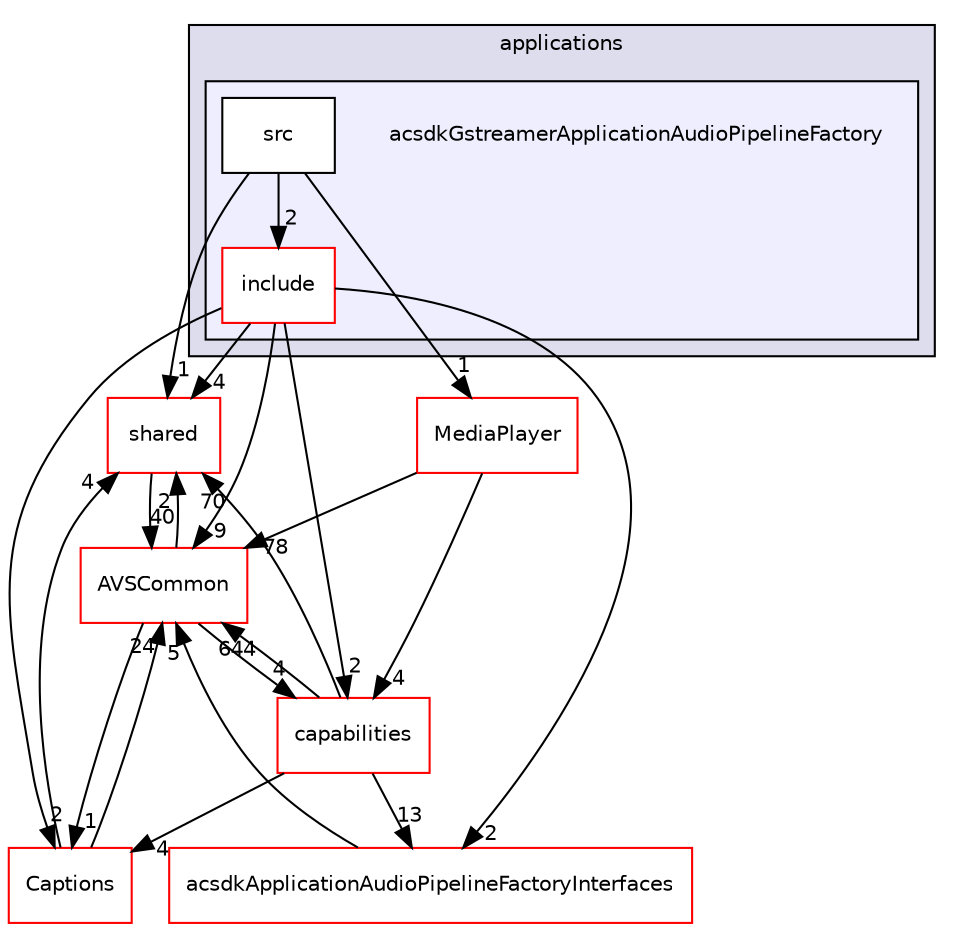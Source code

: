 digraph "/workplace/avs-device-sdk/applications/acsdkGstreamerApplicationAudioPipelineFactory" {
  compound=true
  node [ fontsize="10", fontname="Helvetica"];
  edge [ labelfontsize="10", labelfontname="Helvetica"];
  subgraph clusterdir_a6e4fee11f07c3b70486e88fe92cbbdc {
    graph [ bgcolor="#ddddee", pencolor="black", label="applications" fontname="Helvetica", fontsize="10", URL="dir_a6e4fee11f07c3b70486e88fe92cbbdc.html"]
  subgraph clusterdir_c1b37f1635fc8a7f15912cfd50e93f5b {
    graph [ bgcolor="#eeeeff", pencolor="black", label="" URL="dir_c1b37f1635fc8a7f15912cfd50e93f5b.html"];
    dir_c1b37f1635fc8a7f15912cfd50e93f5b [shape=plaintext label="acsdkGstreamerApplicationAudioPipelineFactory"];
    dir_d2baf2fec365b8c95ab1fad241b8e25c [shape=box label="include" color="red" fillcolor="white" style="filled" URL="dir_d2baf2fec365b8c95ab1fad241b8e25c.html"];
    dir_0f77b54ef3235fa8e8934b65263c6431 [shape=box label="src" color="black" fillcolor="white" style="filled" URL="dir_0f77b54ef3235fa8e8934b65263c6431.html"];
  }
  }
  dir_9982052f7ce695d12571567315b2fafa [shape=box label="shared" fillcolor="white" style="filled" color="red" URL="dir_9982052f7ce695d12571567315b2fafa.html"];
  dir_5f7911d5aff7f3db61b81ea8d608701d [shape=box label="acsdkApplicationAudioPipelineFactoryInterfaces" fillcolor="white" style="filled" color="red" URL="dir_5f7911d5aff7f3db61b81ea8d608701d.html"];
  dir_de0e77330fd0ab33359e90b501923c8e [shape=box label="Captions" fillcolor="white" style="filled" color="red" URL="dir_de0e77330fd0ab33359e90b501923c8e.html"];
  dir_9d34932954f3d83257e5e12e3f421a72 [shape=box label="MediaPlayer" fillcolor="white" style="filled" color="red" URL="dir_9d34932954f3d83257e5e12e3f421a72.html"];
  dir_13e65effb2bde530b17b3d5eefcd0266 [shape=box label="AVSCommon" fillcolor="white" style="filled" color="red" URL="dir_13e65effb2bde530b17b3d5eefcd0266.html"];
  dir_55f1e16e469d547c636a522dac21b8a1 [shape=box label="capabilities" fillcolor="white" style="filled" color="red" URL="dir_55f1e16e469d547c636a522dac21b8a1.html"];
  dir_9982052f7ce695d12571567315b2fafa->dir_13e65effb2bde530b17b3d5eefcd0266 [headlabel="40", labeldistance=1.5 headhref="dir_000116_000017.html"];
  dir_d2baf2fec365b8c95ab1fad241b8e25c->dir_9982052f7ce695d12571567315b2fafa [headlabel="4", labeldistance=1.5 headhref="dir_000036_000116.html"];
  dir_d2baf2fec365b8c95ab1fad241b8e25c->dir_5f7911d5aff7f3db61b81ea8d608701d [headlabel="2", labeldistance=1.5 headhref="dir_000036_000041.html"];
  dir_d2baf2fec365b8c95ab1fad241b8e25c->dir_de0e77330fd0ab33359e90b501923c8e [headlabel="2", labeldistance=1.5 headhref="dir_000036_000502.html"];
  dir_d2baf2fec365b8c95ab1fad241b8e25c->dir_13e65effb2bde530b17b3d5eefcd0266 [headlabel="9", labeldistance=1.5 headhref="dir_000036_000017.html"];
  dir_d2baf2fec365b8c95ab1fad241b8e25c->dir_55f1e16e469d547c636a522dac21b8a1 [headlabel="2", labeldistance=1.5 headhref="dir_000036_000163.html"];
  dir_5f7911d5aff7f3db61b81ea8d608701d->dir_13e65effb2bde530b17b3d5eefcd0266 [headlabel="5", labeldistance=1.5 headhref="dir_000041_000017.html"];
  dir_de0e77330fd0ab33359e90b501923c8e->dir_9982052f7ce695d12571567315b2fafa [headlabel="4", labeldistance=1.5 headhref="dir_000502_000116.html"];
  dir_de0e77330fd0ab33359e90b501923c8e->dir_13e65effb2bde530b17b3d5eefcd0266 [headlabel="24", labeldistance=1.5 headhref="dir_000502_000017.html"];
  dir_0f77b54ef3235fa8e8934b65263c6431->dir_9982052f7ce695d12571567315b2fafa [headlabel="1", labeldistance=1.5 headhref="dir_000040_000116.html"];
  dir_0f77b54ef3235fa8e8934b65263c6431->dir_d2baf2fec365b8c95ab1fad241b8e25c [headlabel="2", labeldistance=1.5 headhref="dir_000040_000036.html"];
  dir_0f77b54ef3235fa8e8934b65263c6431->dir_9d34932954f3d83257e5e12e3f421a72 [headlabel="1", labeldistance=1.5 headhref="dir_000040_000660.html"];
  dir_9d34932954f3d83257e5e12e3f421a72->dir_13e65effb2bde530b17b3d5eefcd0266 [headlabel="78", labeldistance=1.5 headhref="dir_000660_000017.html"];
  dir_9d34932954f3d83257e5e12e3f421a72->dir_55f1e16e469d547c636a522dac21b8a1 [headlabel="4", labeldistance=1.5 headhref="dir_000660_000163.html"];
  dir_13e65effb2bde530b17b3d5eefcd0266->dir_9982052f7ce695d12571567315b2fafa [headlabel="2", labeldistance=1.5 headhref="dir_000017_000116.html"];
  dir_13e65effb2bde530b17b3d5eefcd0266->dir_de0e77330fd0ab33359e90b501923c8e [headlabel="1", labeldistance=1.5 headhref="dir_000017_000502.html"];
  dir_13e65effb2bde530b17b3d5eefcd0266->dir_55f1e16e469d547c636a522dac21b8a1 [headlabel="4", labeldistance=1.5 headhref="dir_000017_000163.html"];
  dir_55f1e16e469d547c636a522dac21b8a1->dir_9982052f7ce695d12571567315b2fafa [headlabel="70", labeldistance=1.5 headhref="dir_000163_000116.html"];
  dir_55f1e16e469d547c636a522dac21b8a1->dir_5f7911d5aff7f3db61b81ea8d608701d [headlabel="13", labeldistance=1.5 headhref="dir_000163_000041.html"];
  dir_55f1e16e469d547c636a522dac21b8a1->dir_de0e77330fd0ab33359e90b501923c8e [headlabel="4", labeldistance=1.5 headhref="dir_000163_000502.html"];
  dir_55f1e16e469d547c636a522dac21b8a1->dir_13e65effb2bde530b17b3d5eefcd0266 [headlabel="644", labeldistance=1.5 headhref="dir_000163_000017.html"];
}
